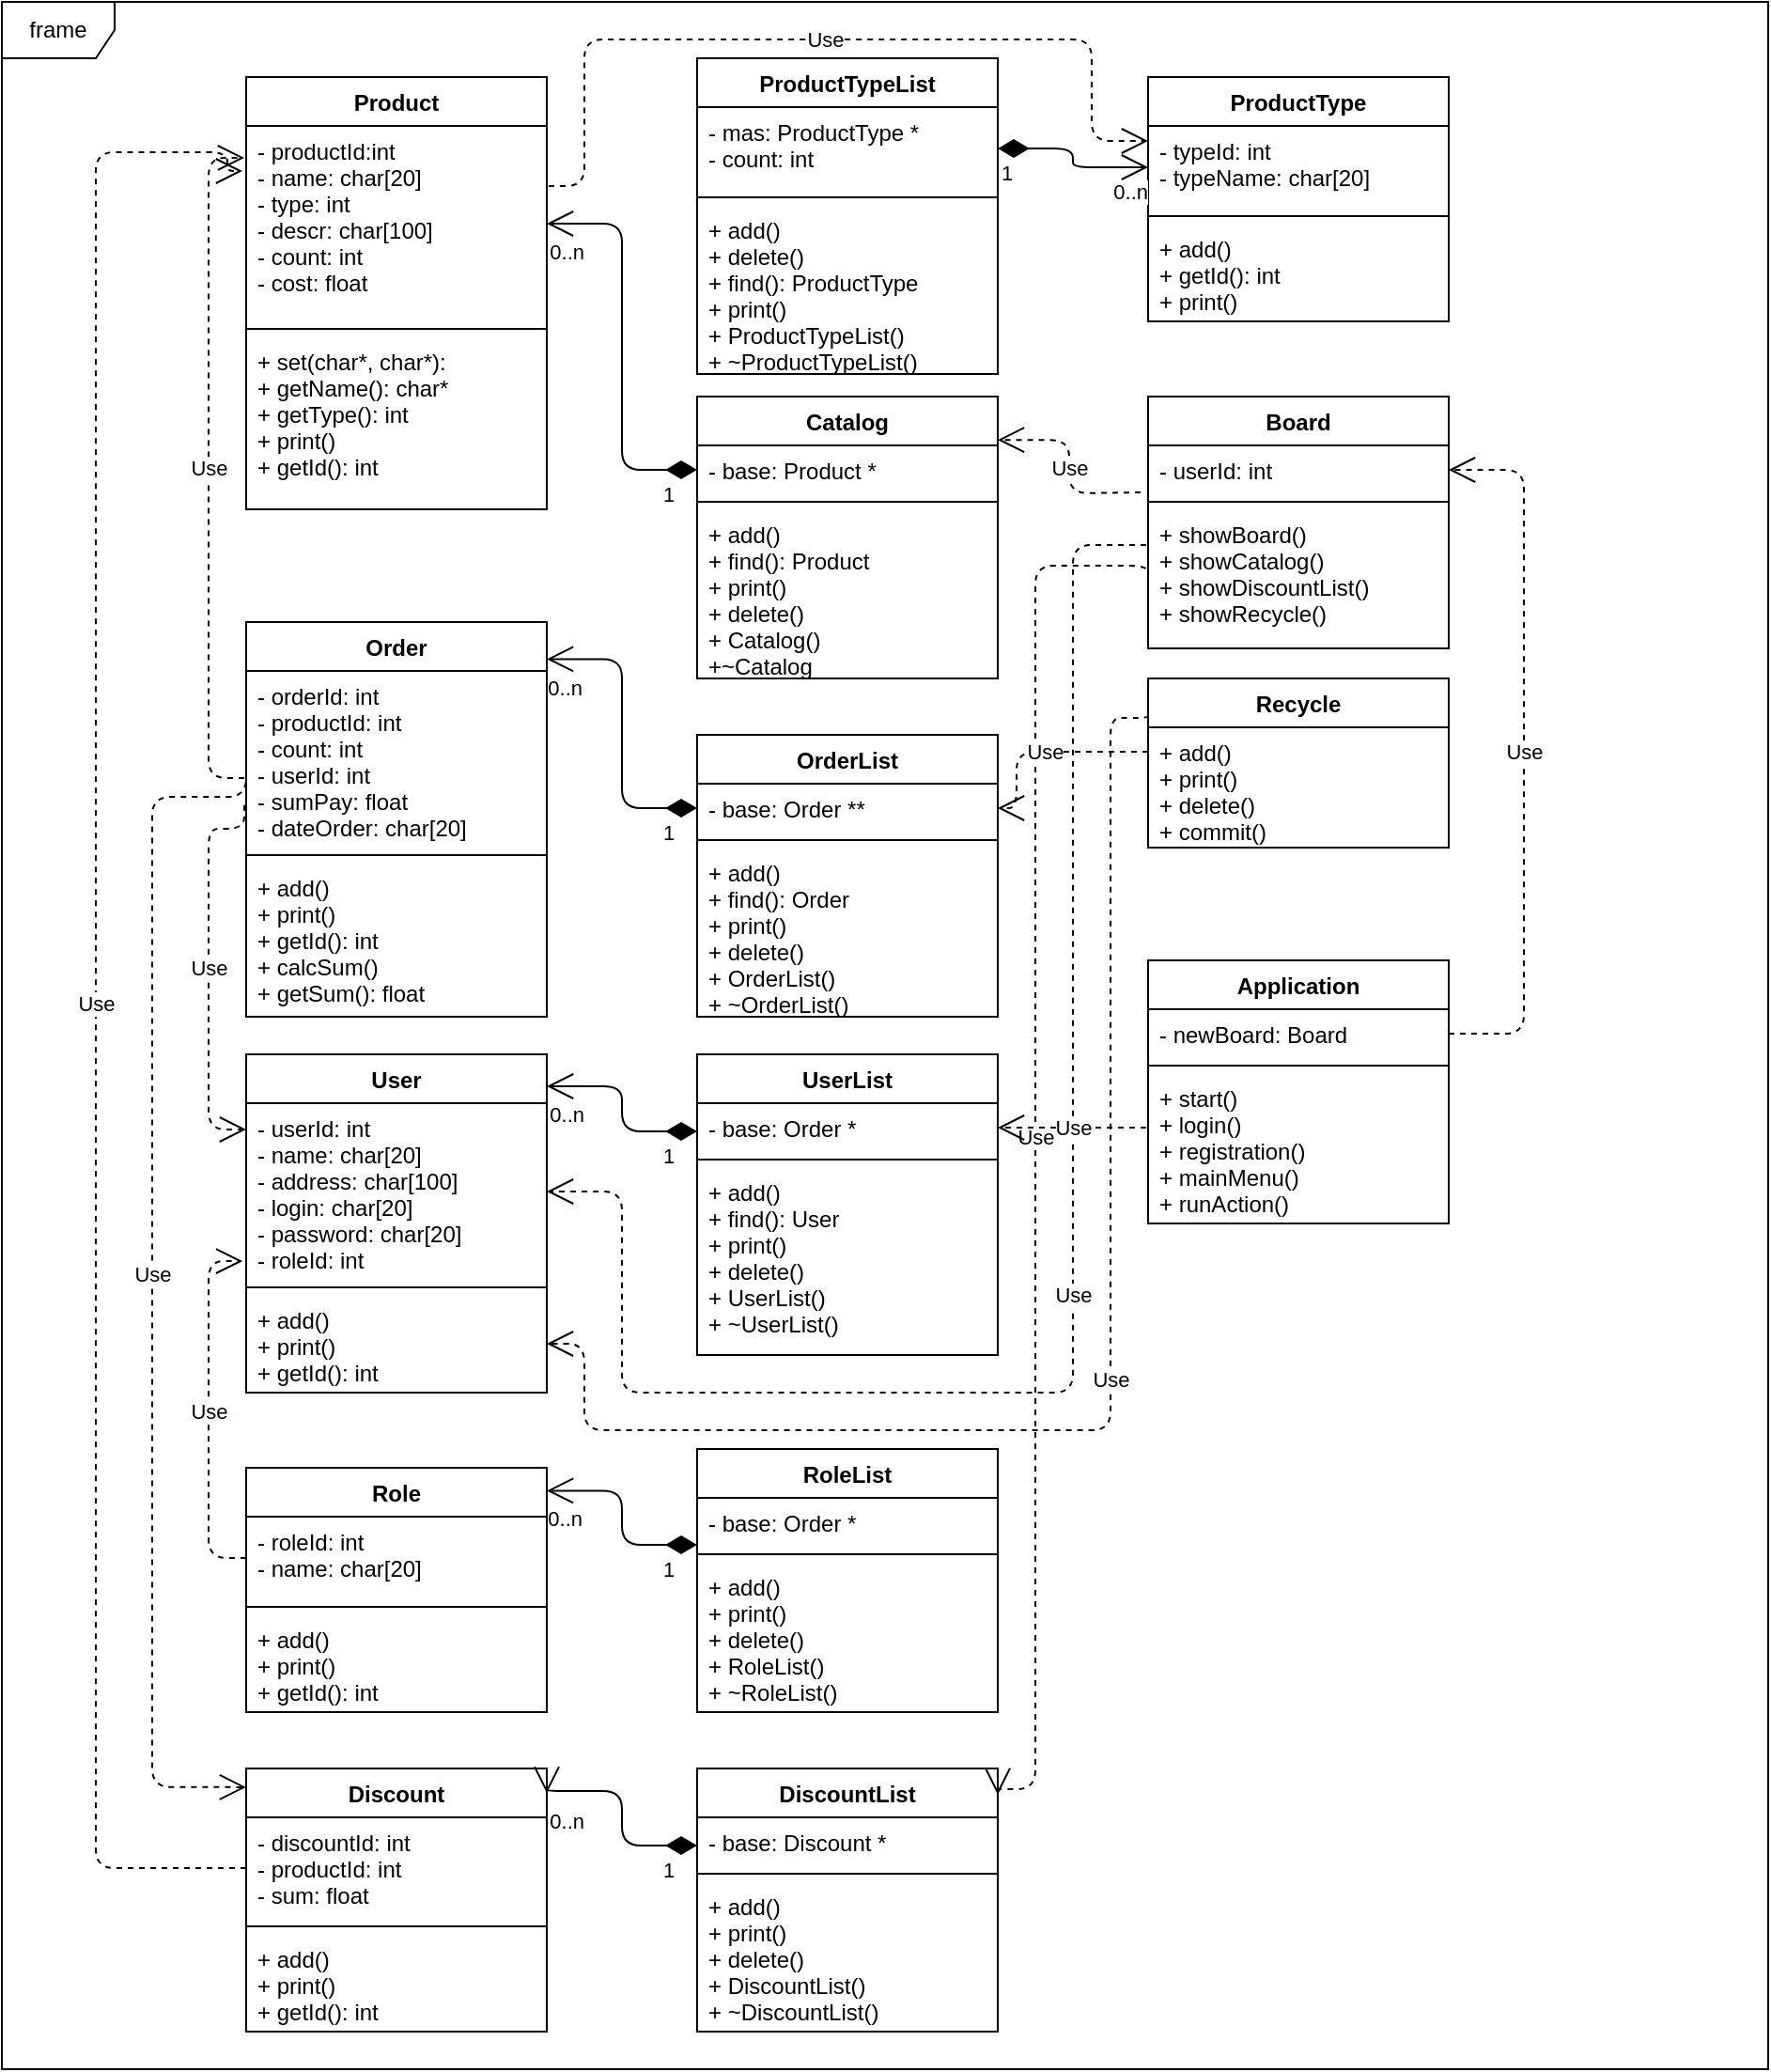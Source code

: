 <mxfile version="14.2.4" type="device"><diagram id="6OsOgDAzwpoyAmC5nz-s" name="Page-1"><mxGraphModel dx="2272" dy="705" grid="1" gridSize="10" guides="1" tooltips="1" connect="1" arrows="1" fold="1" page="1" pageScale="1" pageWidth="850" pageHeight="1100" math="0" shadow="0"><root><mxCell id="0"/><mxCell id="1" parent="0"/><mxCell id="qaehqhr3TMwhUMHqEUDC-1" value="frame" style="shape=umlFrame;whiteSpace=wrap;html=1;" vertex="1" parent="1"><mxGeometry x="-90" width="940" height="1100" as="geometry"/></mxCell><mxCell id="qaehqhr3TMwhUMHqEUDC-2" value="Product" style="swimlane;fontStyle=1;align=center;verticalAlign=top;childLayout=stackLayout;horizontal=1;startSize=26;horizontalStack=0;resizeParent=1;resizeParentMax=0;resizeLast=0;collapsible=1;marginBottom=0;" vertex="1" parent="1"><mxGeometry x="40" y="40" width="160" height="230" as="geometry"/></mxCell><mxCell id="qaehqhr3TMwhUMHqEUDC-3" value="- productId:int&#10;- name: char[20]&#10;- type: int&#10;- descr: char[100]&#10;- count: int&#10;- cost: float" style="text;strokeColor=none;fillColor=none;align=left;verticalAlign=top;spacingLeft=4;spacingRight=4;overflow=hidden;rotatable=0;points=[[0,0.5],[1,0.5]];portConstraint=eastwest;" vertex="1" parent="qaehqhr3TMwhUMHqEUDC-2"><mxGeometry y="26" width="160" height="104" as="geometry"/></mxCell><mxCell id="qaehqhr3TMwhUMHqEUDC-4" value="" style="line;strokeWidth=1;fillColor=none;align=left;verticalAlign=middle;spacingTop=-1;spacingLeft=3;spacingRight=3;rotatable=0;labelPosition=right;points=[];portConstraint=eastwest;" vertex="1" parent="qaehqhr3TMwhUMHqEUDC-2"><mxGeometry y="130" width="160" height="8" as="geometry"/></mxCell><mxCell id="qaehqhr3TMwhUMHqEUDC-5" value="+ set(char*, char*):&#10;+ getName(): char*&#10;+ getType(): int&#10;+ print()&#10;+ getId(): int" style="text;strokeColor=none;fillColor=none;align=left;verticalAlign=top;spacingLeft=4;spacingRight=4;overflow=hidden;rotatable=0;points=[[0,0.5],[1,0.5]];portConstraint=eastwest;" vertex="1" parent="qaehqhr3TMwhUMHqEUDC-2"><mxGeometry y="138" width="160" height="92" as="geometry"/></mxCell><mxCell id="qaehqhr3TMwhUMHqEUDC-7" value="Catalog" style="swimlane;fontStyle=1;align=center;verticalAlign=top;childLayout=stackLayout;horizontal=1;startSize=26;horizontalStack=0;resizeParent=1;resizeParentMax=0;resizeLast=0;collapsible=1;marginBottom=0;" vertex="1" parent="1"><mxGeometry x="280" y="210" width="160" height="150" as="geometry"/></mxCell><mxCell id="qaehqhr3TMwhUMHqEUDC-8" value="- base: Product *" style="text;strokeColor=none;fillColor=none;align=left;verticalAlign=top;spacingLeft=4;spacingRight=4;overflow=hidden;rotatable=0;points=[[0,0.5],[1,0.5]];portConstraint=eastwest;" vertex="1" parent="qaehqhr3TMwhUMHqEUDC-7"><mxGeometry y="26" width="160" height="26" as="geometry"/></mxCell><mxCell id="qaehqhr3TMwhUMHqEUDC-9" value="" style="line;strokeWidth=1;fillColor=none;align=left;verticalAlign=middle;spacingTop=-1;spacingLeft=3;spacingRight=3;rotatable=0;labelPosition=right;points=[];portConstraint=eastwest;" vertex="1" parent="qaehqhr3TMwhUMHqEUDC-7"><mxGeometry y="52" width="160" height="8" as="geometry"/></mxCell><mxCell id="qaehqhr3TMwhUMHqEUDC-10" value="+ add()&#10;+ find(): Product&#10;+ print()&#10;+ delete()&#10;+ Catalog()&#10;+~Catalog" style="text;strokeColor=none;fillColor=none;align=left;verticalAlign=top;spacingLeft=4;spacingRight=4;overflow=hidden;rotatable=0;points=[[0,0.5],[1,0.5]];portConstraint=eastwest;" vertex="1" parent="qaehqhr3TMwhUMHqEUDC-7"><mxGeometry y="60" width="160" height="90" as="geometry"/></mxCell><mxCell id="qaehqhr3TMwhUMHqEUDC-12" value="ProductType" style="swimlane;fontStyle=1;align=center;verticalAlign=top;childLayout=stackLayout;horizontal=1;startSize=26;horizontalStack=0;resizeParent=1;resizeParentMax=0;resizeLast=0;collapsible=1;marginBottom=0;" vertex="1" parent="1"><mxGeometry x="520" y="40" width="160" height="130" as="geometry"/></mxCell><mxCell id="qaehqhr3TMwhUMHqEUDC-13" value="- typeId: int&#10;- typeName: char[20]" style="text;strokeColor=none;fillColor=none;align=left;verticalAlign=top;spacingLeft=4;spacingRight=4;overflow=hidden;rotatable=0;points=[[0,0.5],[1,0.5]];portConstraint=eastwest;" vertex="1" parent="qaehqhr3TMwhUMHqEUDC-12"><mxGeometry y="26" width="160" height="44" as="geometry"/></mxCell><mxCell id="qaehqhr3TMwhUMHqEUDC-14" value="" style="line;strokeWidth=1;fillColor=none;align=left;verticalAlign=middle;spacingTop=-1;spacingLeft=3;spacingRight=3;rotatable=0;labelPosition=right;points=[];portConstraint=eastwest;" vertex="1" parent="qaehqhr3TMwhUMHqEUDC-12"><mxGeometry y="70" width="160" height="8" as="geometry"/></mxCell><mxCell id="qaehqhr3TMwhUMHqEUDC-15" value="+ add() &#10;+ getId(): int&#10;+ print()" style="text;strokeColor=none;fillColor=none;align=left;verticalAlign=top;spacingLeft=4;spacingRight=4;overflow=hidden;rotatable=0;points=[[0,0.5],[1,0.5]];portConstraint=eastwest;" vertex="1" parent="qaehqhr3TMwhUMHqEUDC-12"><mxGeometry y="78" width="160" height="52" as="geometry"/></mxCell><mxCell id="qaehqhr3TMwhUMHqEUDC-16" value="ProductTypeList" style="swimlane;fontStyle=1;align=center;verticalAlign=top;childLayout=stackLayout;horizontal=1;startSize=26;horizontalStack=0;resizeParent=1;resizeParentMax=0;resizeLast=0;collapsible=1;marginBottom=0;" vertex="1" parent="1"><mxGeometry x="280" y="30" width="160" height="168" as="geometry"/></mxCell><mxCell id="qaehqhr3TMwhUMHqEUDC-17" value="- mas: ProductType *&#10;- count: int" style="text;strokeColor=none;fillColor=none;align=left;verticalAlign=top;spacingLeft=4;spacingRight=4;overflow=hidden;rotatable=0;points=[[0,0.5],[1,0.5]];portConstraint=eastwest;" vertex="1" parent="qaehqhr3TMwhUMHqEUDC-16"><mxGeometry y="26" width="160" height="44" as="geometry"/></mxCell><mxCell id="qaehqhr3TMwhUMHqEUDC-18" value="" style="line;strokeWidth=1;fillColor=none;align=left;verticalAlign=middle;spacingTop=-1;spacingLeft=3;spacingRight=3;rotatable=0;labelPosition=right;points=[];portConstraint=eastwest;" vertex="1" parent="qaehqhr3TMwhUMHqEUDC-16"><mxGeometry y="70" width="160" height="8" as="geometry"/></mxCell><mxCell id="qaehqhr3TMwhUMHqEUDC-19" value="+ add() &#10;+ delete()&#10;+ find(): ProductType&#10;+ print()&#10;+ ProductTypeList()&#10;+ ~ProductTypeList()" style="text;strokeColor=none;fillColor=none;align=left;verticalAlign=top;spacingLeft=4;spacingRight=4;overflow=hidden;rotatable=0;points=[[0,0.5],[1,0.5]];portConstraint=eastwest;" vertex="1" parent="qaehqhr3TMwhUMHqEUDC-16"><mxGeometry y="78" width="160" height="90" as="geometry"/></mxCell><mxCell id="qaehqhr3TMwhUMHqEUDC-22" value="" style="endArrow=open;html=1;endSize=12;startArrow=diamondThin;startSize=14;startFill=1;edgeStyle=orthogonalEdgeStyle;exitX=1;exitY=0.5;exitDx=0;exitDy=0;entryX=0;entryY=0.5;entryDx=0;entryDy=0;" edge="1" parent="1" source="qaehqhr3TMwhUMHqEUDC-17" target="qaehqhr3TMwhUMHqEUDC-13"><mxGeometry x="-0.25" y="48" relative="1" as="geometry"><mxPoint x="440" y="87.5" as="sourcePoint"/><mxPoint x="600" y="87.5" as="targetPoint"/><mxPoint as="offset"/></mxGeometry></mxCell><mxCell id="qaehqhr3TMwhUMHqEUDC-23" value="1" style="edgeLabel;resizable=0;html=1;align=left;verticalAlign=top;" connectable="0" vertex="1" parent="qaehqhr3TMwhUMHqEUDC-22"><mxGeometry x="-1" relative="1" as="geometry"/></mxCell><mxCell id="qaehqhr3TMwhUMHqEUDC-24" value="0..n" style="edgeLabel;resizable=0;html=1;align=right;verticalAlign=top;" connectable="0" vertex="1" parent="qaehqhr3TMwhUMHqEUDC-22"><mxGeometry x="1" relative="1" as="geometry"/></mxCell><mxCell id="qaehqhr3TMwhUMHqEUDC-25" value="Use" style="endArrow=open;endSize=12;dashed=1;html=1;exitX=1.006;exitY=0.308;exitDx=0;exitDy=0;exitPerimeter=0;entryX=0;entryY=0.182;entryDx=0;entryDy=0;entryPerimeter=0;edgeStyle=orthogonalEdgeStyle;" edge="1" parent="1" source="qaehqhr3TMwhUMHqEUDC-3" target="qaehqhr3TMwhUMHqEUDC-13"><mxGeometry width="160" relative="1" as="geometry"><mxPoint x="340" y="360" as="sourcePoint"/><mxPoint x="500" y="360" as="targetPoint"/><Array as="points"><mxPoint x="220" y="98"/><mxPoint x="220" y="20"/><mxPoint x="490" y="20"/><mxPoint x="490" y="74"/></Array></mxGeometry></mxCell><mxCell id="qaehqhr3TMwhUMHqEUDC-26" value="" style="endArrow=open;html=1;endSize=12;startArrow=diamondThin;startSize=14;startFill=1;edgeStyle=orthogonalEdgeStyle;exitX=0;exitY=0.5;exitDx=0;exitDy=0;entryX=1;entryY=0.5;entryDx=0;entryDy=0;" edge="1" parent="1" source="qaehqhr3TMwhUMHqEUDC-8" target="qaehqhr3TMwhUMHqEUDC-3"><mxGeometry x="-0.25" y="48" relative="1" as="geometry"><mxPoint x="450" y="98" as="sourcePoint"/><mxPoint x="530" y="98" as="targetPoint"/><mxPoint as="offset"/></mxGeometry></mxCell><mxCell id="qaehqhr3TMwhUMHqEUDC-27" value="1" style="edgeLabel;resizable=0;html=1;align=left;verticalAlign=top;" connectable="0" vertex="1" parent="qaehqhr3TMwhUMHqEUDC-26"><mxGeometry x="-1" relative="1" as="geometry"><mxPoint x="-20" as="offset"/></mxGeometry></mxCell><mxCell id="qaehqhr3TMwhUMHqEUDC-28" value="0..n" style="edgeLabel;resizable=0;html=1;align=right;verticalAlign=top;" connectable="0" vertex="1" parent="qaehqhr3TMwhUMHqEUDC-26"><mxGeometry x="1" relative="1" as="geometry"><mxPoint x="20" y="2" as="offset"/></mxGeometry></mxCell><mxCell id="qaehqhr3TMwhUMHqEUDC-29" value="Order" style="swimlane;fontStyle=1;align=center;verticalAlign=top;childLayout=stackLayout;horizontal=1;startSize=26;horizontalStack=0;resizeParent=1;resizeParentMax=0;resizeLast=0;collapsible=1;marginBottom=0;" vertex="1" parent="1"><mxGeometry x="40" y="330" width="160" height="210" as="geometry"/></mxCell><mxCell id="qaehqhr3TMwhUMHqEUDC-30" value="- orderId: int&#10;- productId: int&#10;- count: int&#10;- userId: int&#10;- sumPay: float&#10;- dateOrder: char[20]" style="text;strokeColor=none;fillColor=none;align=left;verticalAlign=top;spacingLeft=4;spacingRight=4;overflow=hidden;rotatable=0;points=[[0,0.5],[1,0.5]];portConstraint=eastwest;" vertex="1" parent="qaehqhr3TMwhUMHqEUDC-29"><mxGeometry y="26" width="160" height="94" as="geometry"/></mxCell><mxCell id="qaehqhr3TMwhUMHqEUDC-31" value="" style="line;strokeWidth=1;fillColor=none;align=left;verticalAlign=middle;spacingTop=-1;spacingLeft=3;spacingRight=3;rotatable=0;labelPosition=right;points=[];portConstraint=eastwest;" vertex="1" parent="qaehqhr3TMwhUMHqEUDC-29"><mxGeometry y="120" width="160" height="8" as="geometry"/></mxCell><mxCell id="qaehqhr3TMwhUMHqEUDC-32" value="+ add()&#10;+ print()&#10;+ getId(): int&#10;+ calcSum()&#10;+ getSum(): float" style="text;strokeColor=none;fillColor=none;align=left;verticalAlign=top;spacingLeft=4;spacingRight=4;overflow=hidden;rotatable=0;points=[[0,0.5],[1,0.5]];portConstraint=eastwest;" vertex="1" parent="qaehqhr3TMwhUMHqEUDC-29"><mxGeometry y="128" width="160" height="82" as="geometry"/></mxCell><mxCell id="qaehqhr3TMwhUMHqEUDC-33" value="Use" style="endArrow=open;endSize=12;dashed=1;html=1;edgeStyle=orthogonalEdgeStyle;entryX=-0.006;entryY=0.163;entryDx=0;entryDy=0;entryPerimeter=0;" edge="1" parent="1" target="qaehqhr3TMwhUMHqEUDC-3"><mxGeometry width="160" relative="1" as="geometry"><mxPoint x="39" y="413" as="sourcePoint"/><mxPoint x="500" y="340" as="targetPoint"/><Array as="points"><mxPoint x="20" y="413"/><mxPoint x="20" y="83"/></Array></mxGeometry></mxCell><mxCell id="qaehqhr3TMwhUMHqEUDC-34" value="OrderList" style="swimlane;fontStyle=1;align=center;verticalAlign=top;childLayout=stackLayout;horizontal=1;startSize=26;horizontalStack=0;resizeParent=1;resizeParentMax=0;resizeLast=0;collapsible=1;marginBottom=0;" vertex="1" parent="1"><mxGeometry x="280" y="390" width="160" height="150" as="geometry"/></mxCell><mxCell id="qaehqhr3TMwhUMHqEUDC-35" value="- base: Order **" style="text;strokeColor=none;fillColor=none;align=left;verticalAlign=top;spacingLeft=4;spacingRight=4;overflow=hidden;rotatable=0;points=[[0,0.5],[1,0.5]];portConstraint=eastwest;" vertex="1" parent="qaehqhr3TMwhUMHqEUDC-34"><mxGeometry y="26" width="160" height="26" as="geometry"/></mxCell><mxCell id="qaehqhr3TMwhUMHqEUDC-36" value="" style="line;strokeWidth=1;fillColor=none;align=left;verticalAlign=middle;spacingTop=-1;spacingLeft=3;spacingRight=3;rotatable=0;labelPosition=right;points=[];portConstraint=eastwest;" vertex="1" parent="qaehqhr3TMwhUMHqEUDC-34"><mxGeometry y="52" width="160" height="8" as="geometry"/></mxCell><mxCell id="qaehqhr3TMwhUMHqEUDC-37" value="+ add()&#10;+ find(): Order&#10;+ print()&#10;+ delete()&#10;+ OrderList()&#10;+ ~OrderList()" style="text;strokeColor=none;fillColor=none;align=left;verticalAlign=top;spacingLeft=4;spacingRight=4;overflow=hidden;rotatable=0;points=[[0,0.5],[1,0.5]];portConstraint=eastwest;" vertex="1" parent="qaehqhr3TMwhUMHqEUDC-34"><mxGeometry y="60" width="160" height="90" as="geometry"/></mxCell><mxCell id="qaehqhr3TMwhUMHqEUDC-41" value="User" style="swimlane;fontStyle=1;align=center;verticalAlign=top;childLayout=stackLayout;horizontal=1;startSize=26;horizontalStack=0;resizeParent=1;resizeParentMax=0;resizeLast=0;collapsible=1;marginBottom=0;" vertex="1" parent="1"><mxGeometry x="40" y="560" width="160" height="180" as="geometry"/></mxCell><mxCell id="qaehqhr3TMwhUMHqEUDC-42" value="" style="endArrow=open;html=1;endSize=12;startArrow=diamondThin;startSize=14;startFill=1;edgeStyle=orthogonalEdgeStyle;exitX=0;exitY=0.5;exitDx=0;exitDy=0;" edge="1" parent="qaehqhr3TMwhUMHqEUDC-41"><mxGeometry x="-0.25" y="48" relative="1" as="geometry"><mxPoint x="240" y="41" as="sourcePoint"/><mxPoint x="160" y="17" as="targetPoint"/><mxPoint as="offset"/><Array as="points"><mxPoint x="200" y="41"/><mxPoint x="200" y="17"/></Array></mxGeometry></mxCell><mxCell id="qaehqhr3TMwhUMHqEUDC-43" value="1" style="edgeLabel;resizable=0;html=1;align=left;verticalAlign=top;" connectable="0" vertex="1" parent="qaehqhr3TMwhUMHqEUDC-42"><mxGeometry x="-1" relative="1" as="geometry"><mxPoint x="-20" as="offset"/></mxGeometry></mxCell><mxCell id="qaehqhr3TMwhUMHqEUDC-44" value="0..n" style="edgeLabel;resizable=0;html=1;align=right;verticalAlign=top;" connectable="0" vertex="1" parent="qaehqhr3TMwhUMHqEUDC-42"><mxGeometry x="1" relative="1" as="geometry"><mxPoint x="20" y="2" as="offset"/></mxGeometry></mxCell><mxCell id="qaehqhr3TMwhUMHqEUDC-45" value="- userId: int&#10;- name: char[20]&#10;- address: char[100]&#10;- login: char[20]&#10;- password: char[20]&#10;- roleId: int" style="text;strokeColor=none;fillColor=none;align=left;verticalAlign=top;spacingLeft=4;spacingRight=4;overflow=hidden;rotatable=0;points=[[0,0.5],[1,0.5]];portConstraint=eastwest;" vertex="1" parent="qaehqhr3TMwhUMHqEUDC-41"><mxGeometry y="26" width="160" height="94" as="geometry"/></mxCell><mxCell id="qaehqhr3TMwhUMHqEUDC-46" value="" style="line;strokeWidth=1;fillColor=none;align=left;verticalAlign=middle;spacingTop=-1;spacingLeft=3;spacingRight=3;rotatable=0;labelPosition=right;points=[];portConstraint=eastwest;" vertex="1" parent="qaehqhr3TMwhUMHqEUDC-41"><mxGeometry y="120" width="160" height="8" as="geometry"/></mxCell><mxCell id="qaehqhr3TMwhUMHqEUDC-47" value="+ add()&#10;+ print()&#10;+ getId(): int" style="text;strokeColor=none;fillColor=none;align=left;verticalAlign=top;spacingLeft=4;spacingRight=4;overflow=hidden;rotatable=0;points=[[0,0.5],[1,0.5]];portConstraint=eastwest;" vertex="1" parent="qaehqhr3TMwhUMHqEUDC-41"><mxGeometry y="128" width="160" height="52" as="geometry"/></mxCell><mxCell id="qaehqhr3TMwhUMHqEUDC-48" value="UserList" style="swimlane;fontStyle=1;align=center;verticalAlign=top;childLayout=stackLayout;horizontal=1;startSize=26;horizontalStack=0;resizeParent=1;resizeParentMax=0;resizeLast=0;collapsible=1;marginBottom=0;" vertex="1" parent="1"><mxGeometry x="280" y="560" width="160" height="160" as="geometry"/></mxCell><mxCell id="qaehqhr3TMwhUMHqEUDC-49" value="- base: Order *" style="text;strokeColor=none;fillColor=none;align=left;verticalAlign=top;spacingLeft=4;spacingRight=4;overflow=hidden;rotatable=0;points=[[0,0.5],[1,0.5]];portConstraint=eastwest;" vertex="1" parent="qaehqhr3TMwhUMHqEUDC-48"><mxGeometry y="26" width="160" height="26" as="geometry"/></mxCell><mxCell id="qaehqhr3TMwhUMHqEUDC-50" value="" style="line;strokeWidth=1;fillColor=none;align=left;verticalAlign=middle;spacingTop=-1;spacingLeft=3;spacingRight=3;rotatable=0;labelPosition=right;points=[];portConstraint=eastwest;" vertex="1" parent="qaehqhr3TMwhUMHqEUDC-48"><mxGeometry y="52" width="160" height="8" as="geometry"/></mxCell><mxCell id="qaehqhr3TMwhUMHqEUDC-51" value="+ add()&#10;+ find(): User&#10;+ print()&#10;+ delete()&#10;+ UserList()&#10;+ ~UserList()" style="text;strokeColor=none;fillColor=none;align=left;verticalAlign=top;spacingLeft=4;spacingRight=4;overflow=hidden;rotatable=0;points=[[0,0.5],[1,0.5]];portConstraint=eastwest;" vertex="1" parent="qaehqhr3TMwhUMHqEUDC-48"><mxGeometry y="60" width="160" height="100" as="geometry"/></mxCell><mxCell id="qaehqhr3TMwhUMHqEUDC-52" value="Use" style="endArrow=open;endSize=12;dashed=1;html=1;edgeStyle=orthogonalEdgeStyle;exitX=-0.006;exitY=0.759;exitDx=0;exitDy=0;exitPerimeter=0;" edge="1" parent="1" source="qaehqhr3TMwhUMHqEUDC-30"><mxGeometry width="160" relative="1" as="geometry"><mxPoint x="340" y="540" as="sourcePoint"/><mxPoint x="40" y="600" as="targetPoint"/><Array as="points"><mxPoint x="39" y="440"/><mxPoint x="20" y="440"/><mxPoint x="20" y="600"/></Array></mxGeometry></mxCell><mxCell id="qaehqhr3TMwhUMHqEUDC-61" value="Role" style="swimlane;fontStyle=1;align=center;verticalAlign=top;childLayout=stackLayout;horizontal=1;startSize=26;horizontalStack=0;resizeParent=1;resizeParentMax=0;resizeLast=0;collapsible=1;marginBottom=0;" vertex="1" parent="1"><mxGeometry x="40" y="780" width="160" height="130" as="geometry"/></mxCell><mxCell id="qaehqhr3TMwhUMHqEUDC-62" value="" style="endArrow=open;html=1;endSize=12;startArrow=diamondThin;startSize=14;startFill=1;edgeStyle=orthogonalEdgeStyle;exitX=0;exitY=0.5;exitDx=0;exitDy=0;entryX=1;entryY=0.094;entryDx=0;entryDy=0;entryPerimeter=0;" edge="1" parent="qaehqhr3TMwhUMHqEUDC-61" target="qaehqhr3TMwhUMHqEUDC-61"><mxGeometry x="-0.25" y="48" relative="1" as="geometry"><mxPoint x="240" y="41" as="sourcePoint"/><mxPoint x="160" y="-90" as="targetPoint"/><mxPoint as="offset"/><Array as="points"><mxPoint x="200" y="41"/><mxPoint x="200" y="12"/></Array></mxGeometry></mxCell><mxCell id="qaehqhr3TMwhUMHqEUDC-63" value="1" style="edgeLabel;resizable=0;html=1;align=left;verticalAlign=top;" connectable="0" vertex="1" parent="qaehqhr3TMwhUMHqEUDC-62"><mxGeometry x="-1" relative="1" as="geometry"><mxPoint x="-20" as="offset"/></mxGeometry></mxCell><mxCell id="qaehqhr3TMwhUMHqEUDC-64" value="0..n" style="edgeLabel;resizable=0;html=1;align=right;verticalAlign=top;" connectable="0" vertex="1" parent="qaehqhr3TMwhUMHqEUDC-62"><mxGeometry x="1" relative="1" as="geometry"><mxPoint x="20" y="2" as="offset"/></mxGeometry></mxCell><mxCell id="qaehqhr3TMwhUMHqEUDC-65" value="- roleId: int&#10;- name: char[20]" style="text;strokeColor=none;fillColor=none;align=left;verticalAlign=top;spacingLeft=4;spacingRight=4;overflow=hidden;rotatable=0;points=[[0,0.5],[1,0.5]];portConstraint=eastwest;" vertex="1" parent="qaehqhr3TMwhUMHqEUDC-61"><mxGeometry y="26" width="160" height="44" as="geometry"/></mxCell><mxCell id="qaehqhr3TMwhUMHqEUDC-66" value="" style="line;strokeWidth=1;fillColor=none;align=left;verticalAlign=middle;spacingTop=-1;spacingLeft=3;spacingRight=3;rotatable=0;labelPosition=right;points=[];portConstraint=eastwest;" vertex="1" parent="qaehqhr3TMwhUMHqEUDC-61"><mxGeometry y="70" width="160" height="8" as="geometry"/></mxCell><mxCell id="qaehqhr3TMwhUMHqEUDC-67" value="+ add()&#10;+ print()&#10;+ getId(): int" style="text;strokeColor=none;fillColor=none;align=left;verticalAlign=top;spacingLeft=4;spacingRight=4;overflow=hidden;rotatable=0;points=[[0,0.5],[1,0.5]];portConstraint=eastwest;" vertex="1" parent="qaehqhr3TMwhUMHqEUDC-61"><mxGeometry y="78" width="160" height="52" as="geometry"/></mxCell><mxCell id="qaehqhr3TMwhUMHqEUDC-68" value="RoleList" style="swimlane;fontStyle=1;align=center;verticalAlign=top;childLayout=stackLayout;horizontal=1;startSize=26;horizontalStack=0;resizeParent=1;resizeParentMax=0;resizeLast=0;collapsible=1;marginBottom=0;" vertex="1" parent="1"><mxGeometry x="280" y="770" width="160" height="140" as="geometry"/></mxCell><mxCell id="qaehqhr3TMwhUMHqEUDC-69" value="- base: Order *" style="text;strokeColor=none;fillColor=none;align=left;verticalAlign=top;spacingLeft=4;spacingRight=4;overflow=hidden;rotatable=0;points=[[0,0.5],[1,0.5]];portConstraint=eastwest;" vertex="1" parent="qaehqhr3TMwhUMHqEUDC-68"><mxGeometry y="26" width="160" height="26" as="geometry"/></mxCell><mxCell id="qaehqhr3TMwhUMHqEUDC-70" value="" style="line;strokeWidth=1;fillColor=none;align=left;verticalAlign=middle;spacingTop=-1;spacingLeft=3;spacingRight=3;rotatable=0;labelPosition=right;points=[];portConstraint=eastwest;" vertex="1" parent="qaehqhr3TMwhUMHqEUDC-68"><mxGeometry y="52" width="160" height="8" as="geometry"/></mxCell><mxCell id="qaehqhr3TMwhUMHqEUDC-71" value="+ add()&#10;+ print()&#10;+ delete()&#10;+ RoleList()&#10;+ ~RoleList()" style="text;strokeColor=none;fillColor=none;align=left;verticalAlign=top;spacingLeft=4;spacingRight=4;overflow=hidden;rotatable=0;points=[[0,0.5],[1,0.5]];portConstraint=eastwest;" vertex="1" parent="qaehqhr3TMwhUMHqEUDC-68"><mxGeometry y="60" width="160" height="80" as="geometry"/></mxCell><mxCell id="qaehqhr3TMwhUMHqEUDC-72" value="Use" style="endArrow=open;endSize=12;dashed=1;html=1;edgeStyle=orthogonalEdgeStyle;exitX=0;exitY=0.5;exitDx=0;exitDy=0;entryX=-0.012;entryY=0.894;entryDx=0;entryDy=0;entryPerimeter=0;" edge="1" parent="1" source="qaehqhr3TMwhUMHqEUDC-65" target="qaehqhr3TMwhUMHqEUDC-45"><mxGeometry width="160" relative="1" as="geometry"><mxPoint x="340" y="840" as="sourcePoint"/><mxPoint x="500" y="840" as="targetPoint"/><Array as="points"><mxPoint x="20" y="828"/><mxPoint x="20" y="670"/></Array></mxGeometry></mxCell><mxCell id="qaehqhr3TMwhUMHqEUDC-95" value="Discount" style="swimlane;fontStyle=1;align=center;verticalAlign=top;childLayout=stackLayout;horizontal=1;startSize=26;horizontalStack=0;resizeParent=1;resizeParentMax=0;resizeLast=0;collapsible=1;marginBottom=0;" vertex="1" parent="1"><mxGeometry x="40" y="940" width="160" height="140" as="geometry"/></mxCell><mxCell id="qaehqhr3TMwhUMHqEUDC-96" value="" style="endArrow=open;html=1;endSize=12;startArrow=diamondThin;startSize=14;startFill=1;edgeStyle=orthogonalEdgeStyle;exitX=0;exitY=0.5;exitDx=0;exitDy=0;entryX=1;entryY=0.094;entryDx=0;entryDy=0;entryPerimeter=0;" edge="1" parent="qaehqhr3TMwhUMHqEUDC-95" target="qaehqhr3TMwhUMHqEUDC-95"><mxGeometry x="-0.25" y="48" relative="1" as="geometry"><mxPoint x="240" y="41" as="sourcePoint"/><mxPoint x="160" y="-90" as="targetPoint"/><mxPoint as="offset"/><Array as="points"><mxPoint x="200" y="41"/><mxPoint x="200" y="12"/></Array></mxGeometry></mxCell><mxCell id="qaehqhr3TMwhUMHqEUDC-97" value="1" style="edgeLabel;resizable=0;html=1;align=left;verticalAlign=top;" connectable="0" vertex="1" parent="qaehqhr3TMwhUMHqEUDC-96"><mxGeometry x="-1" relative="1" as="geometry"><mxPoint x="-20" as="offset"/></mxGeometry></mxCell><mxCell id="qaehqhr3TMwhUMHqEUDC-98" value="0..n" style="edgeLabel;resizable=0;html=1;align=right;verticalAlign=top;" connectable="0" vertex="1" parent="qaehqhr3TMwhUMHqEUDC-96"><mxGeometry x="1" relative="1" as="geometry"><mxPoint x="20" y="2" as="offset"/></mxGeometry></mxCell><mxCell id="qaehqhr3TMwhUMHqEUDC-99" value="- discountId: int&#10;- productId: int&#10;- sum: float" style="text;strokeColor=none;fillColor=none;align=left;verticalAlign=top;spacingLeft=4;spacingRight=4;overflow=hidden;rotatable=0;points=[[0,0.5],[1,0.5]];portConstraint=eastwest;" vertex="1" parent="qaehqhr3TMwhUMHqEUDC-95"><mxGeometry y="26" width="160" height="54" as="geometry"/></mxCell><mxCell id="qaehqhr3TMwhUMHqEUDC-100" value="" style="line;strokeWidth=1;fillColor=none;align=left;verticalAlign=middle;spacingTop=-1;spacingLeft=3;spacingRight=3;rotatable=0;labelPosition=right;points=[];portConstraint=eastwest;" vertex="1" parent="qaehqhr3TMwhUMHqEUDC-95"><mxGeometry y="80" width="160" height="8" as="geometry"/></mxCell><mxCell id="qaehqhr3TMwhUMHqEUDC-101" value="+ add()&#10;+ print()&#10;+ getId(): int" style="text;strokeColor=none;fillColor=none;align=left;verticalAlign=top;spacingLeft=4;spacingRight=4;overflow=hidden;rotatable=0;points=[[0,0.5],[1,0.5]];portConstraint=eastwest;" vertex="1" parent="qaehqhr3TMwhUMHqEUDC-95"><mxGeometry y="88" width="160" height="52" as="geometry"/></mxCell><mxCell id="qaehqhr3TMwhUMHqEUDC-102" value="DiscountList" style="swimlane;fontStyle=1;align=center;verticalAlign=top;childLayout=stackLayout;horizontal=1;startSize=26;horizontalStack=0;resizeParent=1;resizeParentMax=0;resizeLast=0;collapsible=1;marginBottom=0;" vertex="1" parent="1"><mxGeometry x="280" y="940" width="160" height="140" as="geometry"/></mxCell><mxCell id="qaehqhr3TMwhUMHqEUDC-103" value="- base: Discount *" style="text;strokeColor=none;fillColor=none;align=left;verticalAlign=top;spacingLeft=4;spacingRight=4;overflow=hidden;rotatable=0;points=[[0,0.5],[1,0.5]];portConstraint=eastwest;" vertex="1" parent="qaehqhr3TMwhUMHqEUDC-102"><mxGeometry y="26" width="160" height="26" as="geometry"/></mxCell><mxCell id="qaehqhr3TMwhUMHqEUDC-104" value="" style="line;strokeWidth=1;fillColor=none;align=left;verticalAlign=middle;spacingTop=-1;spacingLeft=3;spacingRight=3;rotatable=0;labelPosition=right;points=[];portConstraint=eastwest;" vertex="1" parent="qaehqhr3TMwhUMHqEUDC-102"><mxGeometry y="52" width="160" height="8" as="geometry"/></mxCell><mxCell id="qaehqhr3TMwhUMHqEUDC-105" value="+ add()&#10;+ print()&#10;+ delete()&#10;+ DiscountList()&#10;+ ~DiscountList()" style="text;strokeColor=none;fillColor=none;align=left;verticalAlign=top;spacingLeft=4;spacingRight=4;overflow=hidden;rotatable=0;points=[[0,0.5],[1,0.5]];portConstraint=eastwest;" vertex="1" parent="qaehqhr3TMwhUMHqEUDC-102"><mxGeometry y="60" width="160" height="80" as="geometry"/></mxCell><mxCell id="qaehqhr3TMwhUMHqEUDC-106" value="Use" style="endArrow=open;endSize=12;dashed=1;html=1;edgeStyle=orthogonalEdgeStyle;exitX=0;exitY=0.5;exitDx=0;exitDy=0;" edge="1" parent="1" source="qaehqhr3TMwhUMHqEUDC-99"><mxGeometry width="160" relative="1" as="geometry"><mxPoint x="340" y="740" as="sourcePoint"/><mxPoint x="38" y="90" as="targetPoint"/><Array as="points"><mxPoint x="-40" y="993"/><mxPoint x="-40" y="80"/><mxPoint x="30" y="80"/><mxPoint x="30" y="90"/></Array></mxGeometry></mxCell><mxCell id="qaehqhr3TMwhUMHqEUDC-107" value="Use" style="endArrow=open;endSize=12;dashed=1;html=1;edgeStyle=orthogonalEdgeStyle;exitX=0;exitY=0.5;exitDx=0;exitDy=0;entryX=0;entryY=0.071;entryDx=0;entryDy=0;entryPerimeter=0;" edge="1" parent="1" source="qaehqhr3TMwhUMHqEUDC-30" target="qaehqhr3TMwhUMHqEUDC-95"><mxGeometry width="160" relative="1" as="geometry"><mxPoint x="340" y="640" as="sourcePoint"/><mxPoint x="500" y="640" as="targetPoint"/><Array as="points"><mxPoint x="-10" y="423"/><mxPoint x="-10" y="950"/></Array></mxGeometry></mxCell><mxCell id="qaehqhr3TMwhUMHqEUDC-108" value="Board" style="swimlane;fontStyle=1;align=center;verticalAlign=top;childLayout=stackLayout;horizontal=1;startSize=26;horizontalStack=0;resizeParent=1;resizeParentMax=0;resizeLast=0;collapsible=1;marginBottom=0;" vertex="1" parent="1"><mxGeometry x="520" y="210" width="160" height="134" as="geometry"/></mxCell><mxCell id="qaehqhr3TMwhUMHqEUDC-131" value="- userId: int" style="text;strokeColor=none;fillColor=none;align=left;verticalAlign=top;spacingLeft=4;spacingRight=4;overflow=hidden;rotatable=0;points=[[0,0.5],[1,0.5]];portConstraint=eastwest;" vertex="1" parent="qaehqhr3TMwhUMHqEUDC-108"><mxGeometry y="26" width="160" height="26" as="geometry"/></mxCell><mxCell id="qaehqhr3TMwhUMHqEUDC-126" value="" style="line;strokeWidth=1;fillColor=none;align=left;verticalAlign=middle;spacingTop=-1;spacingLeft=3;spacingRight=3;rotatable=0;labelPosition=right;points=[];portConstraint=eastwest;" vertex="1" parent="qaehqhr3TMwhUMHqEUDC-108"><mxGeometry y="52" width="160" height="8" as="geometry"/></mxCell><mxCell id="qaehqhr3TMwhUMHqEUDC-111" value="+ showBoard()&#10;+ showCatalog() &#10;+ showDiscountList()&#10;+ showRecycle()" style="text;strokeColor=none;fillColor=none;align=left;verticalAlign=top;spacingLeft=4;spacingRight=4;overflow=hidden;rotatable=0;points=[[0,0.5],[1,0.5]];portConstraint=eastwest;" vertex="1" parent="qaehqhr3TMwhUMHqEUDC-108"><mxGeometry y="60" width="160" height="74" as="geometry"/></mxCell><mxCell id="qaehqhr3TMwhUMHqEUDC-112" value="Use" style="endArrow=open;endSize=12;dashed=1;html=1;edgeStyle=orthogonalEdgeStyle;entryX=1;entryY=0.154;entryDx=0;entryDy=0;entryPerimeter=0;" edge="1" parent="1" target="qaehqhr3TMwhUMHqEUDC-7"><mxGeometry width="160" relative="1" as="geometry"><mxPoint x="516" y="261" as="sourcePoint"/><mxPoint x="500" y="540" as="targetPoint"/></mxGeometry></mxCell><mxCell id="qaehqhr3TMwhUMHqEUDC-113" value="Use" style="endArrow=open;endSize=12;dashed=1;html=1;exitX=0;exitY=0.5;exitDx=0;exitDy=0;edgeStyle=orthogonalEdgeStyle;entryX=1;entryY=0.1;entryDx=0;entryDy=0;entryPerimeter=0;" edge="1" parent="1" source="qaehqhr3TMwhUMHqEUDC-111" target="qaehqhr3TMwhUMHqEUDC-102"><mxGeometry width="160" relative="1" as="geometry"><mxPoint x="340" y="440" as="sourcePoint"/><mxPoint x="500" y="440" as="targetPoint"/><Array as="points"><mxPoint x="520" y="300"/><mxPoint x="460" y="300"/><mxPoint x="460" y="951"/></Array></mxGeometry></mxCell><mxCell id="qaehqhr3TMwhUMHqEUDC-114" value="Recycle" style="swimlane;fontStyle=1;align=center;verticalAlign=top;childLayout=stackLayout;horizontal=1;startSize=26;horizontalStack=0;resizeParent=1;resizeParentMax=0;resizeLast=0;collapsible=1;marginBottom=0;" vertex="1" parent="1"><mxGeometry x="520" y="360" width="160" height="90" as="geometry"/></mxCell><mxCell id="qaehqhr3TMwhUMHqEUDC-117" value="+ add()&#10;+ print()&#10;+ delete()&#10;+ commit()" style="text;strokeColor=none;fillColor=none;align=left;verticalAlign=top;spacingLeft=4;spacingRight=4;overflow=hidden;rotatable=0;points=[[0,0.5],[1,0.5]];portConstraint=eastwest;" vertex="1" parent="qaehqhr3TMwhUMHqEUDC-114"><mxGeometry y="26" width="160" height="64" as="geometry"/></mxCell><mxCell id="qaehqhr3TMwhUMHqEUDC-118" value="Use" style="endArrow=open;endSize=12;dashed=1;html=1;edgeStyle=orthogonalEdgeStyle;exitX=0;exitY=0.5;exitDx=0;exitDy=0;entryX=1;entryY=0.5;entryDx=0;entryDy=0;" edge="1" parent="1" target="qaehqhr3TMwhUMHqEUDC-35"><mxGeometry width="160" relative="1" as="geometry"><mxPoint x="520" y="399" as="sourcePoint"/><mxPoint x="500" y="440" as="targetPoint"/><Array as="points"><mxPoint x="450" y="399"/><mxPoint x="450" y="429"/></Array></mxGeometry></mxCell><mxCell id="qaehqhr3TMwhUMHqEUDC-119" value="Use" style="endArrow=open;endSize=12;dashed=1;html=1;edgeStyle=orthogonalEdgeStyle;exitX=0;exitY=-0.1;exitDx=0;exitDy=0;exitPerimeter=0;entryX=1;entryY=0.5;entryDx=0;entryDy=0;" edge="1" parent="1" source="qaehqhr3TMwhUMHqEUDC-117" target="qaehqhr3TMwhUMHqEUDC-47"><mxGeometry width="160" relative="1" as="geometry"><mxPoint x="340" y="340" as="sourcePoint"/><mxPoint x="500" y="340" as="targetPoint"/><Array as="points"><mxPoint x="520" y="381"/><mxPoint x="500" y="381"/><mxPoint x="500" y="760"/><mxPoint x="220" y="760"/><mxPoint x="220" y="714"/></Array></mxGeometry></mxCell><mxCell id="qaehqhr3TMwhUMHqEUDC-122" value="Application" style="swimlane;fontStyle=1;align=center;verticalAlign=top;childLayout=stackLayout;horizontal=1;startSize=26;horizontalStack=0;resizeParent=1;resizeParentMax=0;resizeLast=0;collapsible=1;marginBottom=0;" vertex="1" parent="1"><mxGeometry x="520" y="510" width="160" height="140" as="geometry"/></mxCell><mxCell id="qaehqhr3TMwhUMHqEUDC-123" value="- newBoard: Board" style="text;strokeColor=none;fillColor=none;align=left;verticalAlign=top;spacingLeft=4;spacingRight=4;overflow=hidden;rotatable=0;points=[[0,0.5],[1,0.5]];portConstraint=eastwest;" vertex="1" parent="qaehqhr3TMwhUMHqEUDC-122"><mxGeometry y="26" width="160" height="26" as="geometry"/></mxCell><mxCell id="qaehqhr3TMwhUMHqEUDC-124" value="" style="line;strokeWidth=1;fillColor=none;align=left;verticalAlign=middle;spacingTop=-1;spacingLeft=3;spacingRight=3;rotatable=0;labelPosition=right;points=[];portConstraint=eastwest;" vertex="1" parent="qaehqhr3TMwhUMHqEUDC-122"><mxGeometry y="52" width="160" height="8" as="geometry"/></mxCell><mxCell id="qaehqhr3TMwhUMHqEUDC-125" value="+ start()&#10;+ login()&#10;+ registration()&#10;+ mainMenu()&#10;+ runAction()" style="text;strokeColor=none;fillColor=none;align=left;verticalAlign=top;spacingLeft=4;spacingRight=4;overflow=hidden;rotatable=0;points=[[0,0.5],[1,0.5]];portConstraint=eastwest;" vertex="1" parent="qaehqhr3TMwhUMHqEUDC-122"><mxGeometry y="60" width="160" height="80" as="geometry"/></mxCell><mxCell id="qaehqhr3TMwhUMHqEUDC-132" value="Use" style="endArrow=open;endSize=12;dashed=1;html=1;edgeStyle=orthogonalEdgeStyle;exitX=-0.006;exitY=0.257;exitDx=0;exitDy=0;entryX=1;entryY=0.5;entryDx=0;entryDy=0;exitPerimeter=0;" edge="1" parent="1" source="qaehqhr3TMwhUMHqEUDC-111" target="qaehqhr3TMwhUMHqEUDC-45"><mxGeometry width="160" relative="1" as="geometry"><mxPoint x="340" y="440" as="sourcePoint"/><mxPoint x="500" y="440" as="targetPoint"/><Array as="points"><mxPoint x="480" y="289"/><mxPoint x="480" y="740"/><mxPoint x="240" y="740"/><mxPoint x="240" y="633"/></Array></mxGeometry></mxCell><mxCell id="qaehqhr3TMwhUMHqEUDC-133" value="Use" style="endArrow=open;endSize=12;dashed=1;html=1;edgeStyle=orthogonalEdgeStyle;exitX=1;exitY=0.5;exitDx=0;exitDy=0;entryX=1;entryY=0.5;entryDx=0;entryDy=0;" edge="1" parent="1" source="qaehqhr3TMwhUMHqEUDC-123" target="qaehqhr3TMwhUMHqEUDC-131"><mxGeometry width="160" relative="1" as="geometry"><mxPoint x="710" y="400" as="sourcePoint"/><mxPoint x="870" y="400" as="targetPoint"/><Array as="points"><mxPoint x="720" y="549"/><mxPoint x="720" y="249"/></Array></mxGeometry></mxCell><mxCell id="qaehqhr3TMwhUMHqEUDC-38" value="" style="endArrow=open;html=1;endSize=12;startArrow=diamondThin;startSize=14;startFill=1;edgeStyle=orthogonalEdgeStyle;exitX=0;exitY=0.5;exitDx=0;exitDy=0;entryX=1;entryY=0.094;entryDx=0;entryDy=0;entryPerimeter=0;" edge="1" parent="1" source="qaehqhr3TMwhUMHqEUDC-35" target="qaehqhr3TMwhUMHqEUDC-29"><mxGeometry x="-0.25" y="48" relative="1" as="geometry"><mxPoint x="280" y="371" as="sourcePoint"/><mxPoint x="200" y="240" as="targetPoint"/><mxPoint as="offset"/><Array as="points"><mxPoint x="240" y="429"/><mxPoint x="240" y="350"/></Array></mxGeometry></mxCell><mxCell id="qaehqhr3TMwhUMHqEUDC-39" value="1" style="edgeLabel;resizable=0;html=1;align=left;verticalAlign=top;" connectable="0" vertex="1" parent="qaehqhr3TMwhUMHqEUDC-38"><mxGeometry x="-1" relative="1" as="geometry"><mxPoint x="-20" as="offset"/></mxGeometry></mxCell><mxCell id="qaehqhr3TMwhUMHqEUDC-40" value="0..n" style="edgeLabel;resizable=0;html=1;align=right;verticalAlign=top;" connectable="0" vertex="1" parent="qaehqhr3TMwhUMHqEUDC-38"><mxGeometry x="1" relative="1" as="geometry"><mxPoint x="20" y="2" as="offset"/></mxGeometry></mxCell><mxCell id="qaehqhr3TMwhUMHqEUDC-134" value="Use" style="endArrow=open;endSize=12;dashed=1;html=1;entryX=1;entryY=0.5;entryDx=0;entryDy=0;" edge="1" parent="1" target="qaehqhr3TMwhUMHqEUDC-49"><mxGeometry width="160" relative="1" as="geometry"><mxPoint x="519" y="599" as="sourcePoint"/><mxPoint x="500" y="640" as="targetPoint"/></mxGeometry></mxCell></root></mxGraphModel></diagram></mxfile>